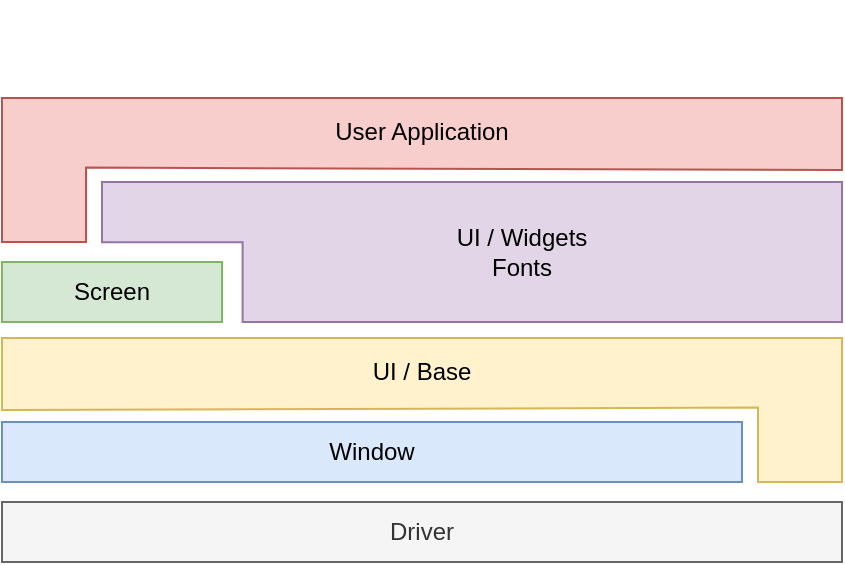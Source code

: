 <mxfile version="21.2.8" type="device">
  <diagram name="Arch" id="J7ol4yucV4giLQ688vrG">
    <mxGraphModel dx="705" dy="693" grid="1" gridSize="10" guides="1" tooltips="1" connect="1" arrows="1" fold="1" page="1" pageScale="1" pageWidth="850" pageHeight="1400" math="0" shadow="0">
      <root>
        <mxCell id="0" />
        <mxCell id="1" parent="0" />
        <mxCell id="Mp7M_MlK634FYoFB-g5I-1" value="Driver" style="rounded=0;whiteSpace=wrap;html=1;fillColor=#f5f5f5;strokeColor=#666666;fontColor=#333333;" vertex="1" parent="1">
          <mxGeometry x="180" y="580" width="420" height="30" as="geometry" />
        </mxCell>
        <mxCell id="Mp7M_MlK634FYoFB-g5I-3" value="Window" style="rounded=0;whiteSpace=wrap;html=1;fillColor=#dae8fc;strokeColor=#6c8ebf;" vertex="1" parent="1">
          <mxGeometry x="180" y="540" width="370" height="30" as="geometry" />
        </mxCell>
        <mxCell id="Mp7M_MlK634FYoFB-g5I-4" value="Screen" style="rounded=0;whiteSpace=wrap;html=1;fillColor=#d5e8d4;strokeColor=#82b366;" vertex="1" parent="1">
          <mxGeometry x="180" y="460" width="110" height="30" as="geometry" />
        </mxCell>
        <mxCell id="Mp7M_MlK634FYoFB-g5I-11" value="" style="verticalLabelPosition=bottom;verticalAlign=top;html=1;shape=mxgraph.basic.polygon;polyCoords=[[0.25,0],[0.75,0],[1,0],[1,1],[0.19,1],[0.19,0.43],[0,0.43],[0,0]];polyline=0;fillColor=#e1d5e7;strokeColor=#9673a6;" vertex="1" parent="1">
          <mxGeometry x="230" y="420" width="370" height="70" as="geometry" />
        </mxCell>
        <mxCell id="Mp7M_MlK634FYoFB-g5I-12" value="UI / Widgets&lt;br&gt;Fonts" style="text;html=1;strokeColor=none;fillColor=none;align=center;verticalAlign=middle;whiteSpace=wrap;rounded=0;" vertex="1" parent="1">
          <mxGeometry x="390" y="440" width="100" height="30" as="geometry" />
        </mxCell>
        <mxCell id="Mp7M_MlK634FYoFB-g5I-15" value="" style="verticalLabelPosition=bottom;verticalAlign=top;html=1;shape=mxgraph.basic.polygon;polyCoords=[[0.3,0.4],[1,0.4],[1,0.7],[0.1,0.69],[0.1,1],[0,1],[0,0.75],[0,0.4]];polyline=0;fillColor=#f8cecc;strokeColor=#b85450;" vertex="1" parent="1">
          <mxGeometry x="180" y="330" width="420" height="120" as="geometry" />
        </mxCell>
        <mxCell id="Mp7M_MlK634FYoFB-g5I-16" value="User Application" style="text;html=1;strokeColor=none;fillColor=none;align=center;verticalAlign=middle;whiteSpace=wrap;rounded=0;" vertex="1" parent="1">
          <mxGeometry x="330" y="380" width="120" height="30" as="geometry" />
        </mxCell>
        <mxCell id="Mp7M_MlK634FYoFB-g5I-17" value="" style="verticalLabelPosition=bottom;verticalAlign=top;html=1;shape=mxgraph.basic.polygon;polyCoords=[[0.3,0.4],[1,0.4],[1,0.7],[0.1,0.69],[0.1,1],[0,1],[0,0.75],[0,0.4]];polyline=0;fillColor=#fff2cc;strokeColor=#d6b656;flipH=1;" vertex="1" parent="1">
          <mxGeometry x="180" y="450" width="420" height="120" as="geometry" />
        </mxCell>
        <mxCell id="Mp7M_MlK634FYoFB-g5I-18" value="UI / Base" style="text;html=1;strokeColor=none;fillColor=none;align=center;verticalAlign=middle;whiteSpace=wrap;rounded=0;" vertex="1" parent="1">
          <mxGeometry x="330" y="500" width="120" height="30" as="geometry" />
        </mxCell>
      </root>
    </mxGraphModel>
  </diagram>
</mxfile>

